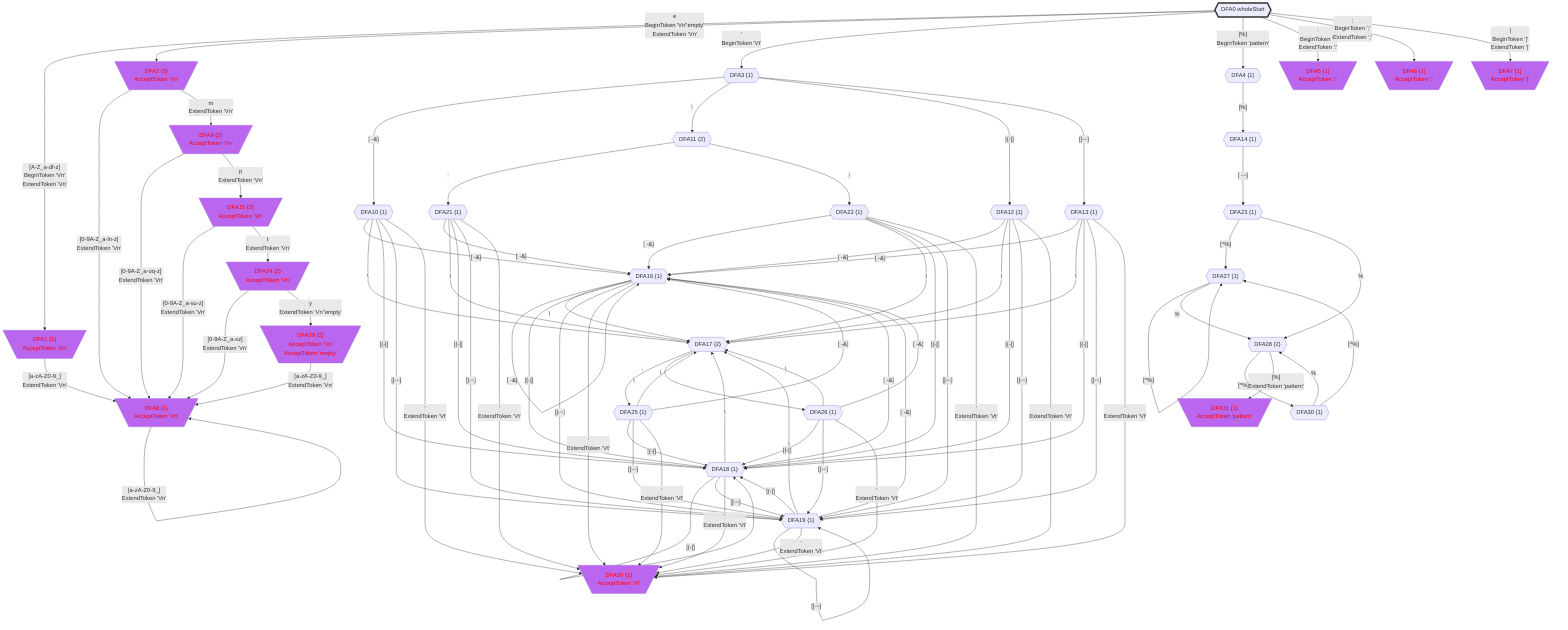flowchart
classDef c0001 color:#FF0000;
classDef c0010 stroke-dasharray: 10 10;
classDef c0011 stroke-dasharray: 10 10,color:#FF0000;
classDef c0100 fill:#BB66EE;
classDef c0101 fill:#BB66EE,color:#FF0000;
classDef c0110 fill:#BB66EE,stroke-dasharray: 10 10;
classDef c0111 fill:#BB66EE,stroke-dasharray: 10 10,color:#FF0000;
classDef c1000 stroke:#333,stroke-width:4px;
classDef c1001 stroke:#333,stroke-width:4px,color:#FF0000;
classDef c1010 stroke:#333,stroke-width:4px,stroke-dasharray: 10 10;
classDef c1011 stroke:#333,stroke-width:4px,stroke-dasharray: 10 10,color:#FF0000;
classDef c1100 stroke:#333,stroke-width:4px,fill:#BB66EE;
classDef c1101 stroke:#333,stroke-width:4px,fill:#BB66EE,color:#FF0000;
classDef c1110 stroke:#333,stroke-width:4px,fill:#BB66EE,stroke-dasharray: 10 10;
classDef c1111 stroke:#333,stroke-width:4px,fill:#BB66EE,stroke-dasharray: 10 10,color:#FF0000;
DFA0_1077753945{{"DFA0 wholeStart"}}
class DFA0_1077753945 c1000;
DFA1_-876304576[\"DFA1 {1}
AcceptToken 'Vn'"/]
class DFA1_-876304576 c0101;
DFA2_-1491621934[\"DFA2 {2}
AcceptToken 'Vn'"/]
class DFA2_-1491621934 c0101;
DFA3_246635843{{"DFA3 {1}"}}
DFA4_-822484634{{"DFA4 {1}"}}
DFA5_-115393077[\"DFA5 {1}
AcceptToken ':'"/]
class DFA5_-115393077 c0101;
DFA6_935475077[\"DFA6 {1}
AcceptToken ';'"/]
class DFA6_935475077 c0101;
DFA7_1077856482[\"DFA7 {1}
AcceptToken '|'"/]
class DFA7_1077856482 c0101;
DFA8_-1736449168[\"DFA8 {1}
AcceptToken 'Vn'"/]
class DFA8_-1736449168 c0101;
DFA9_-1677404000[\"DFA9 {2}
AcceptToken 'Vn'"/]
class DFA9_-1677404000 c0101;
DFA10_1198449475{{"DFA10 {1}"}}
DFA11_1366882291{{"DFA11 {2}"}}
DFA12_629474317{{"DFA12 {1}"}}
DFA13_673446079{{"DFA13 {1}"}}
DFA14_-673120867{{"DFA14 {1}"}}
DFA15_1029764596[\"DFA15 {2}
AcceptToken 'Vn'"/]
class DFA15_1029764596 c0101;
DFA16_1343741417{{"DFA16 {1}"}}
DFA17_-119342801{{"DFA17 {2}"}}
DFA18_1127486788{{"DFA18 {1}"}}
DFA19_-509411227{{"DFA19 {1}"}}
DFA20_-623473881[\"DFA20 {1}
AcceptToken 'Vt'"/]
class DFA20_-623473881 c0101;
DFA21_746850879{{"DFA21 {1}"}}
DFA22_732341553{{"DFA22 {1}"}}
DFA23_-607975463{{"DFA23 {1}"}}
DFA24_-519554121[\"DFA24 {2}
AcceptToken 'Vn'"/]
class DFA24_-519554121 c0101;
DFA25_-1471708991{{"DFA25 {1}"}}
DFA26_1737880891{{"DFA26 {1}"}}
DFA27_-1455822610{{"DFA27 {1}"}}
DFA28_2020037024{{"DFA28 {2}"}}
DFA29_1979392533[\"DFA29 {2}
AcceptToken 'Vn'
AcceptToken 'empty'"/]
class DFA29_1979392533 c0101;
DFA30_667219841{{"DFA30 {1}"}}
DFA31_392514856[\"DFA31 {1}
AcceptToken 'pattern'"/]
class DFA31_392514856 c0101;
DFA0_1077753945 -->|"[A-Z_a-df-z]
BeginToken 'Vn'
ExtendToken 'Vn'"|DFA1_-876304576
DFA0_1077753945 -->|"e
BeginToken 'Vn''empty'
ExtendToken 'Vn'"|DFA2_-1491621934
DFA0_1077753945 -->|"'
BeginToken 'Vt'"|DFA3_246635843
DFA0_1077753945 -->|"[%]
BeginToken 'pattern'"|DFA4_-822484634
DFA0_1077753945 -->|":
BeginToken ':'
ExtendToken ':'"|DFA5_-115393077
DFA0_1077753945 -->|";
BeginToken ';'
ExtendToken ';'"|DFA6_935475077
DFA0_1077753945 -->|"|
BeginToken '|'
ExtendToken '|'"|DFA7_1077856482
DFA1_-876304576 -->|"[a-zA-Z0-9_]
ExtendToken 'Vn'"|DFA8_-1736449168
DFA2_-1491621934 -->|"[0-9A-Z_a-ln-z]
ExtendToken 'Vn'"|DFA8_-1736449168
DFA2_-1491621934 -->|"m
ExtendToken 'Vn'"|DFA9_-1677404000
DFA3_246635843 -->|"[#32;-&]"|DFA10_1198449475
DFA3_246635843 -->|"#92;"|DFA11_1366882291
DFA3_246635843 -->|"[(-[]"|DFA12_629474317
DFA3_246635843 -->|"[]-~]"|DFA13_673446079
DFA4_-822484634 -->|"[%]"|DFA14_-673120867
DFA8_-1736449168 -->|"[a-zA-Z0-9_]
ExtendToken 'Vn'"|DFA8_-1736449168
DFA9_-1677404000 -->|"[0-9A-Z_a-oq-z]
ExtendToken 'Vn'"|DFA8_-1736449168
DFA9_-1677404000 -->|"p
ExtendToken 'Vn'"|DFA15_1029764596
DFA10_1198449475 -->|"[#32;-&]"|DFA16_1343741417
DFA10_1198449475 -->|"#92;"|DFA17_-119342801
DFA10_1198449475 -->|"[(-[]"|DFA18_1127486788
DFA10_1198449475 -->|"[]-~]"|DFA19_-509411227
DFA10_1198449475 -->|"'
ExtendToken 'Vt'"|DFA20_-623473881
DFA11_1366882291 -->|"'"|DFA21_746850879
DFA11_1366882291 -->|"#92;"|DFA22_732341553
DFA12_629474317 -->|"[#32;-&]"|DFA16_1343741417
DFA12_629474317 -->|"#92;"|DFA17_-119342801
DFA12_629474317 -->|"[(-[]"|DFA18_1127486788
DFA12_629474317 -->|"[]-~]"|DFA19_-509411227
DFA12_629474317 -->|"'
ExtendToken 'Vt'"|DFA20_-623473881
DFA13_673446079 -->|"[#32;-&]"|DFA16_1343741417
DFA13_673446079 -->|"#92;"|DFA17_-119342801
DFA13_673446079 -->|"[(-[]"|DFA18_1127486788
DFA13_673446079 -->|"[]-~]"|DFA19_-509411227
DFA13_673446079 -->|"'
ExtendToken 'Vt'"|DFA20_-623473881
DFA14_-673120867 -->|"[#32;-~]"|DFA23_-607975463
DFA15_1029764596 -->|"[0-9A-Z_a-su-z]
ExtendToken 'Vn'"|DFA8_-1736449168
DFA15_1029764596 -->|"t
ExtendToken 'Vn'"|DFA24_-519554121
DFA16_1343741417 -->|"[#32;-&]"|DFA16_1343741417
DFA16_1343741417 -->|"#92;"|DFA17_-119342801
DFA16_1343741417 -->|"[(-[]"|DFA18_1127486788
DFA16_1343741417 -->|"[]-~]"|DFA19_-509411227
DFA16_1343741417 -->|"'
ExtendToken 'Vt'"|DFA20_-623473881
DFA17_-119342801 -->|"'"|DFA25_-1471708991
DFA17_-119342801 -->|"#92;"|DFA26_1737880891
DFA18_1127486788 -->|"[#32;-&]"|DFA16_1343741417
DFA18_1127486788 -->|"#92;"|DFA17_-119342801
DFA18_1127486788 -->|"[(-[]"|DFA18_1127486788
DFA18_1127486788 -->|"[]-~]"|DFA19_-509411227
DFA18_1127486788 -->|"'
ExtendToken 'Vt'"|DFA20_-623473881
DFA19_-509411227 -->|"[#32;-&]"|DFA16_1343741417
DFA19_-509411227 -->|"#92;"|DFA17_-119342801
DFA19_-509411227 -->|"[(-[]"|DFA18_1127486788
DFA19_-509411227 -->|"[]-~]"|DFA19_-509411227
DFA19_-509411227 -->|"'
ExtendToken 'Vt'"|DFA20_-623473881
DFA21_746850879 -->|"[#32;-&]"|DFA16_1343741417
DFA21_746850879 -->|"#92;"|DFA17_-119342801
DFA21_746850879 -->|"[(-[]"|DFA18_1127486788
DFA21_746850879 -->|"[]-~]"|DFA19_-509411227
DFA21_746850879 -->|"'
ExtendToken 'Vt'"|DFA20_-623473881
DFA22_732341553 -->|"[#32;-&]"|DFA16_1343741417
DFA22_732341553 -->|"#92;"|DFA17_-119342801
DFA22_732341553 -->|"[(-[]"|DFA18_1127486788
DFA22_732341553 -->|"[]-~]"|DFA19_-509411227
DFA22_732341553 -->|"'
ExtendToken 'Vt'"|DFA20_-623473881
DFA23_-607975463 -->|"[^%]"|DFA27_-1455822610
DFA23_-607975463 -->|"%"|DFA28_2020037024
DFA24_-519554121 -->|"[0-9A-Z_a-xz]
ExtendToken 'Vn'"|DFA8_-1736449168
DFA24_-519554121 -->|"y
ExtendToken 'Vn''empty'"|DFA29_1979392533
DFA25_-1471708991 -->|"[#32;-&]"|DFA16_1343741417
DFA25_-1471708991 -->|"#92;"|DFA17_-119342801
DFA25_-1471708991 -->|"[(-[]"|DFA18_1127486788
DFA25_-1471708991 -->|"[]-~]"|DFA19_-509411227
DFA25_-1471708991 -->|"'
ExtendToken 'Vt'"|DFA20_-623473881
DFA26_1737880891 -->|"[#32;-&]"|DFA16_1343741417
DFA26_1737880891 -->|"#92;"|DFA17_-119342801
DFA26_1737880891 -->|"[(-[]"|DFA18_1127486788
DFA26_1737880891 -->|"[]-~]"|DFA19_-509411227
DFA26_1737880891 -->|"'
ExtendToken 'Vt'"|DFA20_-623473881
DFA27_-1455822610 -->|"[^%]"|DFA27_-1455822610
DFA27_-1455822610 -->|"%"|DFA28_2020037024
DFA28_2020037024 -->|"[^%]"|DFA30_667219841
DFA28_2020037024 -->|"[%]
ExtendToken 'pattern'"|DFA31_392514856
DFA29_1979392533 -->|"[a-zA-Z0-9_]
ExtendToken 'Vn'"|DFA8_-1736449168
DFA30_667219841 -->|"[^%]"|DFA27_-1455822610
DFA30_667219841 -->|"%"|DFA28_2020037024
